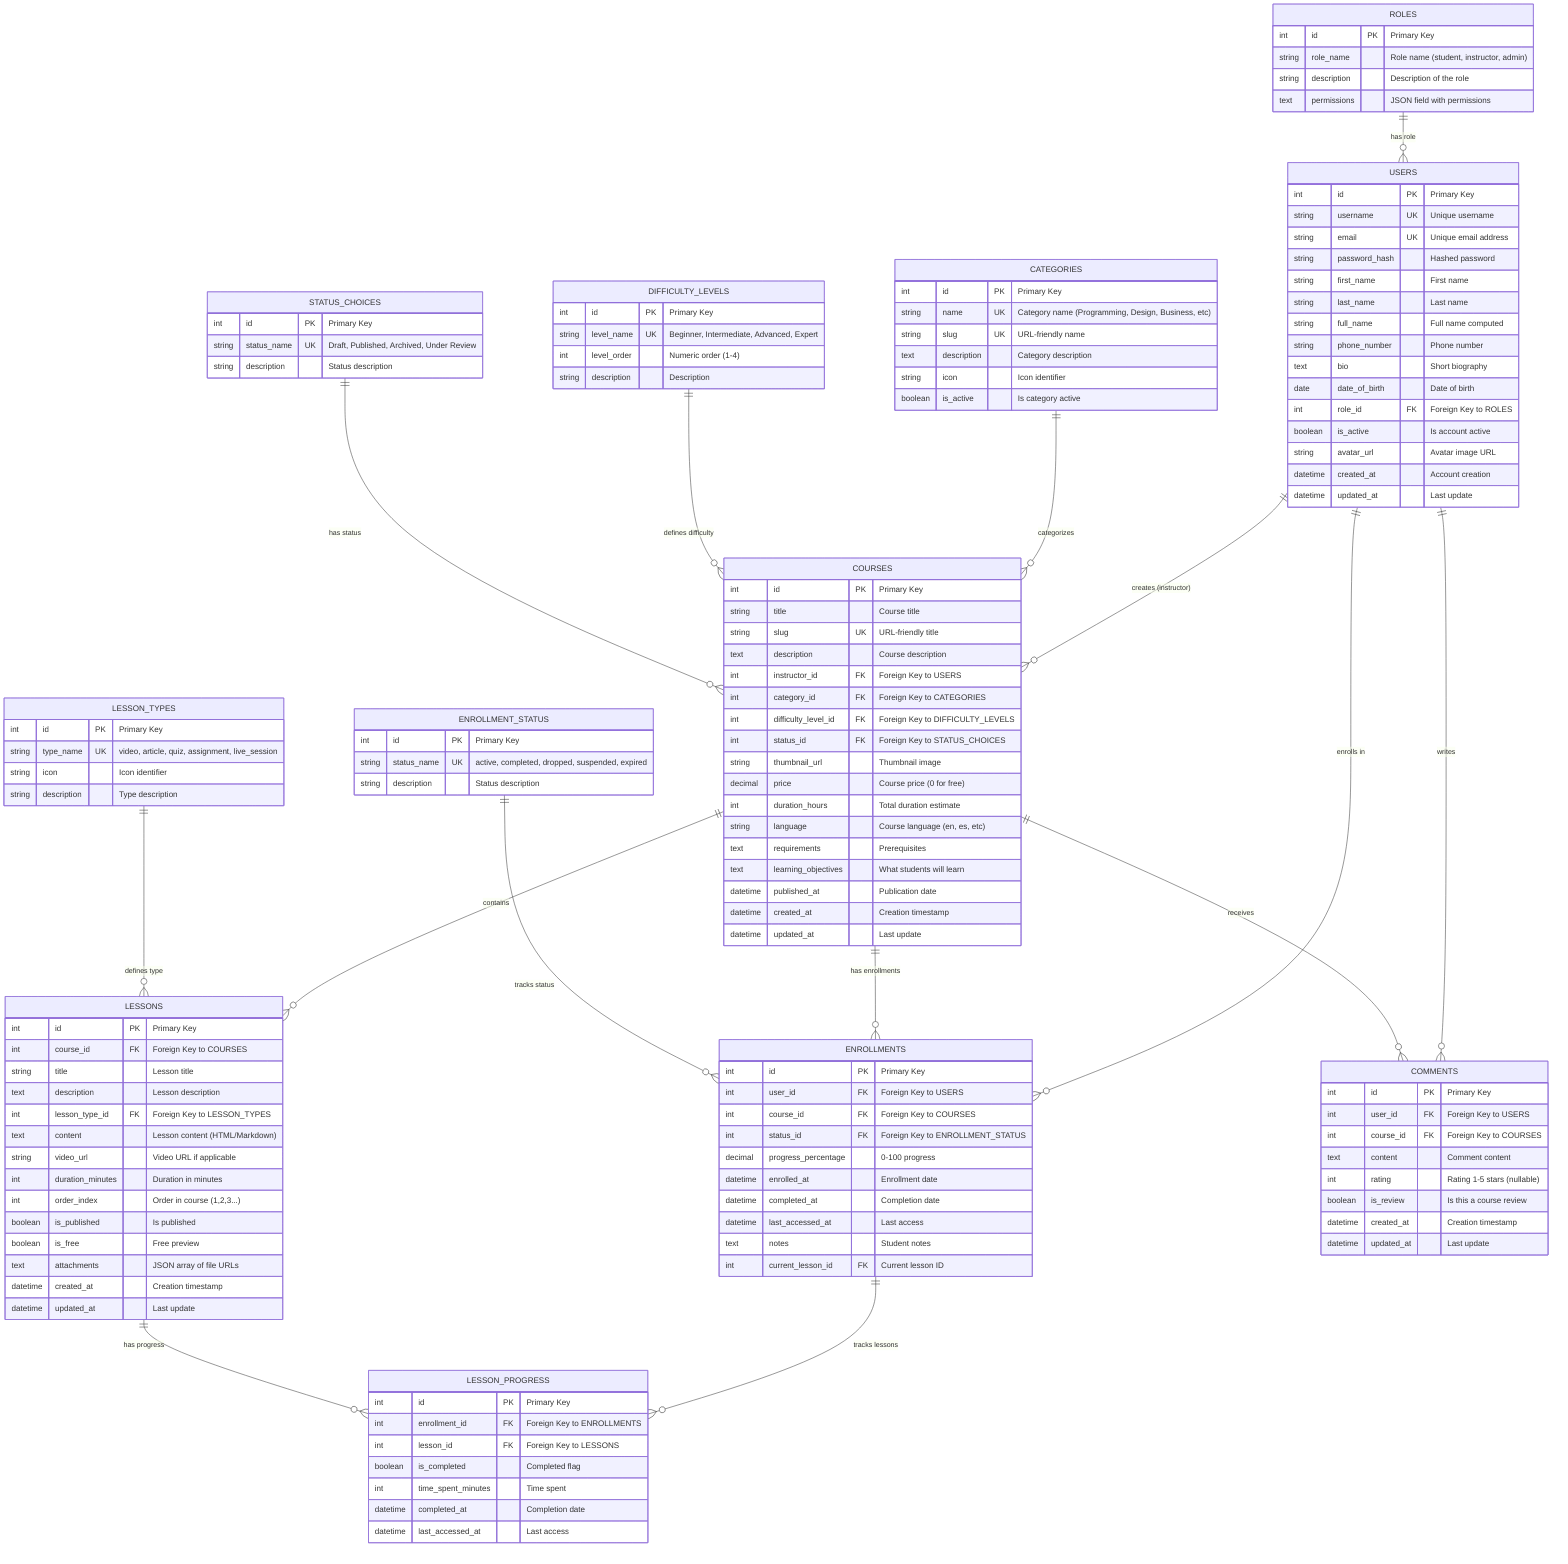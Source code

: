 erDiagram
    
    ROLES {
        int id PK "Primary Key"
        string role_name "Role name (student, instructor, admin)"
        string description "Description of the role"
        text permissions "JSON field with permissions"
    }

    USERS {
        int id PK "Primary Key"
        string username UK "Unique username"
        string email UK "Unique email address"
        string password_hash "Hashed password"
        string first_name "First name"
        string last_name "Last name"
        string full_name "Full name computed"
        string phone_number "Phone number"
        text bio "Short biography"
        date date_of_birth "Date of birth"
        int role_id FK "Foreign Key to ROLES"
        boolean is_active "Is account active"
        string avatar_url "Avatar image URL"
        datetime created_at "Account creation"
        datetime updated_at "Last update"
    }

    CATEGORIES {
        int id PK "Primary Key"
        string name UK "Category name (Programming, Design, Business, etc)"
        string slug UK "URL-friendly name"
        text description "Category description"
        string icon "Icon identifier"
        boolean is_active "Is category active"
    }

    DIFFICULTY_LEVELS {
        int id PK "Primary Key"
        string level_name UK "Beginner, Intermediate, Advanced, Expert"
        int level_order "Numeric order (1-4)"
        string description "Description"
    }

    STATUS_CHOICES {
        int id PK "Primary Key"
        string status_name UK "Draft, Published, Archived, Under Review"
        string description "Status description"
    }

    COURSES {
        int id PK "Primary Key"
        string title "Course title"
        string slug UK "URL-friendly title"
        text description "Course description"
        int instructor_id FK "Foreign Key to USERS"
        int category_id FK "Foreign Key to CATEGORIES"
        int difficulty_level_id FK "Foreign Key to DIFFICULTY_LEVELS"
        int status_id FK "Foreign Key to STATUS_CHOICES"
        string thumbnail_url "Thumbnail image"
        decimal price "Course price (0 for free)"
        int duration_hours "Total duration estimate"
        string language "Course language (en, es, etc)"
        text requirements "Prerequisites"
        text learning_objectives "What students will learn"
        datetime published_at "Publication date"
        datetime created_at "Creation timestamp"
        datetime updated_at "Last update"
    }

    LESSON_TYPES {
        int id PK "Primary Key"
        string type_name UK "video, article, quiz, assignment, live_session"
        string icon "Icon identifier"
        string description "Type description"
    }

    LESSONS {
        int id PK "Primary Key"
        int course_id FK "Foreign Key to COURSES"
        string title "Lesson title"
        text description "Lesson description"
        int lesson_type_id FK "Foreign Key to LESSON_TYPES"
        text content "Lesson content (HTML/Markdown)"
        string video_url "Video URL if applicable"
        int duration_minutes "Duration in minutes"
        int order_index "Order in course (1,2,3...)"
        boolean is_published "Is published"
        boolean is_free "Free preview"
        text attachments "JSON array of file URLs"
        datetime created_at "Creation timestamp"
        datetime updated_at "Last update"
    }

    ENROLLMENT_STATUS {
        int id PK "Primary Key"
        string status_name UK "active, completed, dropped, suspended, expired"
        string description "Status description"
    }

    ENROLLMENTS {
        int id PK "Primary Key"
        int user_id FK "Foreign Key to USERS"
        int course_id FK "Foreign Key to COURSES"
        int status_id FK "Foreign Key to ENROLLMENT_STATUS"
        decimal progress_percentage "0-100 progress"
        datetime enrolled_at "Enrollment date"
        datetime completed_at "Completion date"
        datetime last_accessed_at "Last access"
        text notes "Student notes"
        int current_lesson_id FK "Current lesson ID"
    }

    LESSON_PROGRESS {
        int id PK "Primary Key"
        int enrollment_id FK "Foreign Key to ENROLLMENTS"
        int lesson_id FK "Foreign Key to LESSONS"
        boolean is_completed "Completed flag"
        int time_spent_minutes "Time spent"
        datetime completed_at "Completion date"
        datetime last_accessed_at "Last access"
    }

    COMMENTS {
        int id PK "Primary Key"
        int user_id FK "Foreign Key to USERS"
        int course_id FK "Foreign Key to COURSES"
        text content "Comment content"
        int rating "Rating 1-5 stars (nullable)"
        boolean is_review "Is this a course review"
        datetime created_at "Creation timestamp"
        datetime updated_at "Last update"
    }

    ROLES ||--o{ USERS : "has role"
    USERS ||--o{ COURSES : "creates (instructor)"
    USERS ||--o{ ENROLLMENTS : "enrolls in"
    USERS ||--o{ COMMENTS : "writes"
    
    CATEGORIES ||--o{ COURSES : "categorizes"
    DIFFICULTY_LEVELS ||--o{ COURSES : "defines difficulty"
    STATUS_CHOICES ||--o{ COURSES : "has status"
    
    COURSES ||--o{ LESSONS : "contains"
    COURSES ||--o{ ENROLLMENTS : "has enrollments"
    COURSES ||--o{ COMMENTS : "receives"
    
    LESSON_TYPES ||--o{ LESSONS : "defines type"
    ENROLLMENT_STATUS ||--o{ ENROLLMENTS : "tracks status"
    
    ENROLLMENTS ||--o{ LESSON_PROGRESS : "tracks lessons"
    LESSONS ||--o{ LESSON_PROGRESS : "has progress"